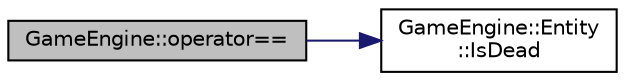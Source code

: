 digraph "GameEngine::operator=="
{
  edge [fontname="Helvetica",fontsize="10",labelfontname="Helvetica",labelfontsize="10"];
  node [fontname="Helvetica",fontsize="10",shape=record];
  rankdir="LR";
  Node0 [label="GameEngine::operator==",height=0.2,width=0.4,color="black", fillcolor="grey75", style="filled", fontcolor="black"];
  Node0 -> Node1 [color="midnightblue",fontsize="10",style="solid",fontname="Helvetica"];
  Node1 [label="GameEngine::Entity\l::IsDead",height=0.2,width=0.4,color="black", fillcolor="white", style="filled",URL="$class_game_engine_1_1_entity.html#a8fba4a625c37072b4a4c6516a58e1dc5",tooltip="Returns whether the Entity is dead. "];
}
